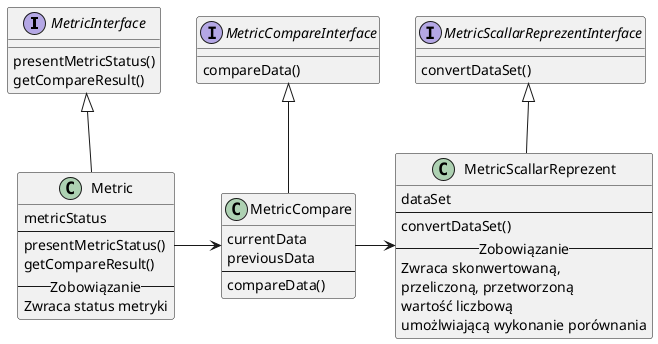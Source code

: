 @startuml

interface MetricInterface {
    presentMetricStatus()
    getCompareResult()
}

class Metric {
    metricStatus
--
    presentMetricStatus()
    getCompareResult()
-- Zobowiązanie --
Zwraca status metryki
}

Metric -up-|> MetricInterface

interface MetricCompareInterface {
compareData()
}

class MetricCompare {
currentData
previousData
--
compareData()
}

MetricCompare -up-|> MetricCompareInterface

Metric -right-> MetricCompare

interface MetricScallarReprezentInterface {
convertDataSet()
}

class MetricScallarReprezent {
dataSet
--
convertDataSet()
-- Zobowiązanie --
Zwraca skonwertowaną, 
przeliczoną, przetworzoną 
wartość liczbową
umożlwiającą wykonanie porównania
}

MetricScallarReprezent -up-|> MetricScallarReprezentInterface

MetricCompare -right-> MetricScallarReprezent

@enduml
